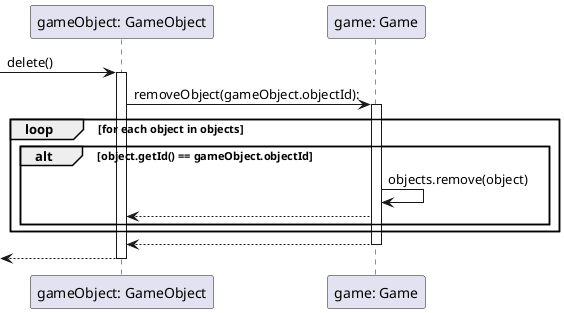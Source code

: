 @startuml delete

participant "gameObject: GameObject" as go
participant "game: Game" as g

-> go: delete()
activate go

go -> g: removeObject(gameObject.objectId):
activate g

loop for each object in objects
    alt object.getId() == gameObject.objectId
        g -> g: objects.remove(object)
        go <-- g
    end
end

go <-- g
deactivate g

<-- go
deactivate go

@enduml